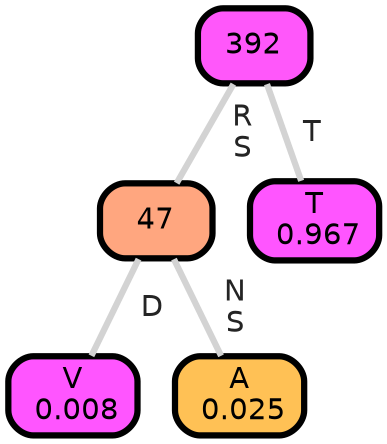 graph Tree {
node [shape=box, style="filled, rounded",color="black",penwidth="3",fontcolor="black",                 fontname=helvetica] ;
graph [ranksep="0 equally", splines=straight,                 bgcolor=transparent, dpi=200] ;
edge [fontname=helvetica, fontweight=bold,fontcolor=grey14,color=lightgray] ;
0 [label="V
 0.008", fillcolor="#ff55ff"] ;
1 [label="47", fillcolor="#ffa67f"] ;
2 [label="A
 0.025", fillcolor="#ffc155"] ;
3 [label="392", fillcolor="#ff57fa"] ;
4 [label="T
 0.967", fillcolor="#ff55ff"] ;
1 -- 0 [label=" D",penwidth=3] ;
1 -- 2 [label=" N\n S",penwidth=3] ;
3 -- 1 [label=" R\n S",penwidth=3] ;
3 -- 4 [label=" T",penwidth=3] ;
{rank = same;}}
